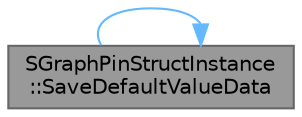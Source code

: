 digraph "SGraphPinStructInstance::SaveDefaultValueData"
{
 // INTERACTIVE_SVG=YES
 // LATEX_PDF_SIZE
  bgcolor="transparent";
  edge [fontname=Helvetica,fontsize=10,labelfontname=Helvetica,labelfontsize=10];
  node [fontname=Helvetica,fontsize=10,shape=box,height=0.2,width=0.4];
  rankdir="LR";
  Node1 [id="Node000001",label="SGraphPinStructInstance\l::SaveDefaultValueData",height=0.2,width=0.4,color="gray40", fillcolor="grey60", style="filled", fontcolor="black",tooltip="Call to push changes from edit instance to pin."];
  Node1 -> Node1 [id="edge1_Node000001_Node000001",color="steelblue1",style="solid",tooltip=" "];
}
